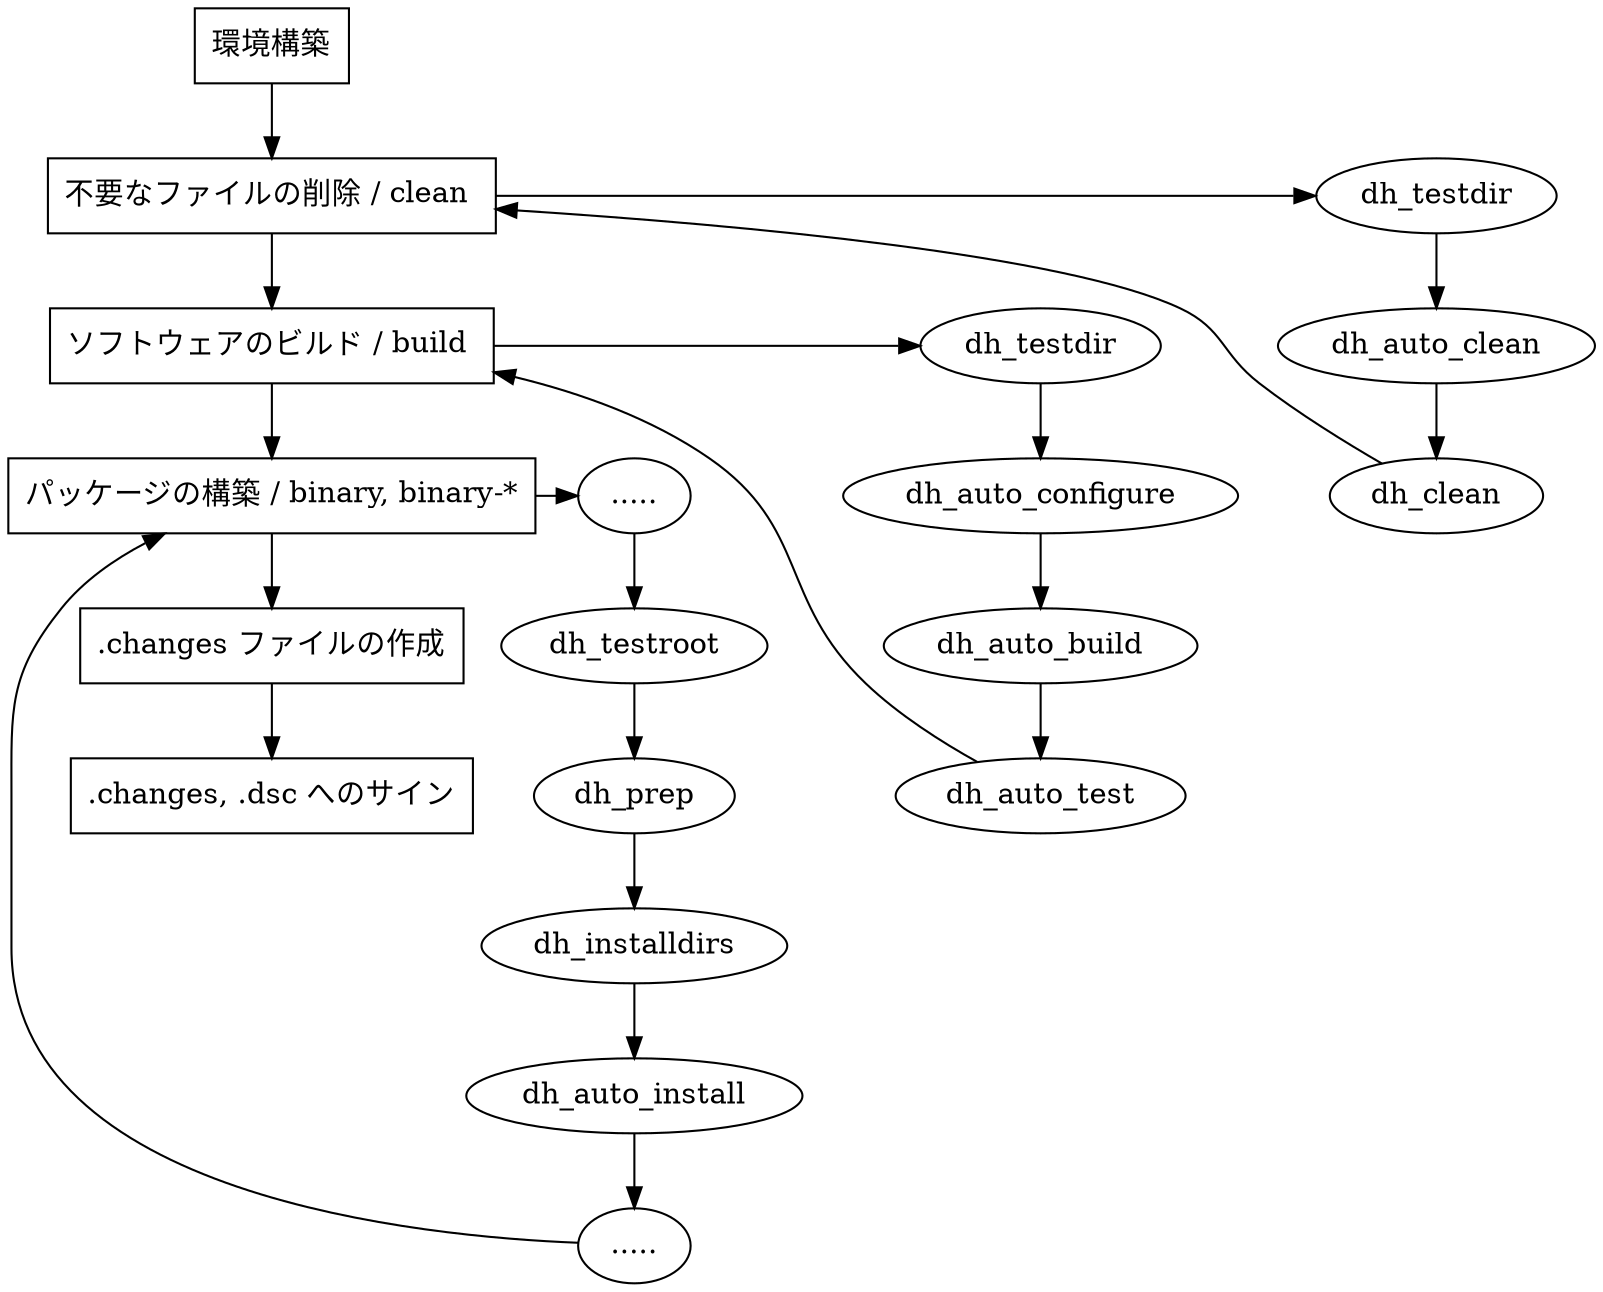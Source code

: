 // dot -Teps rules-work.dot > rules-work.eps
// dot -Tpng rules-work.dot > rules-work.png
digraph rules {
env [label="環境構築", shape=box];
clean [label="不要なファイルの削除 / clean ", shape=box, group = 1];
build [label="ソフトウェアのビルド / build ", shape=box, group = 1];
binary [label="パッケージの構築 / binary, binary-*", shape=box, group = 1];
changes [label=".changes ファイルの作成", shape=box, group = 1];
sign [label=".changes, .dsc へのサイン", shape=box, group = 1];

dh_testdir_2[label="dh_testdir", group = 2];
dh_auto_clean[group = 2];
dh_clean[group = 2];

dh_testdir_3 [label="dh_testdir", group = 3];
dh_auto_configure_3 [label="dh_auto_configure", group = 3];
dh_auto_build_3 [label="dh_auto_build", group = 3];
dh_auto_test_3 [label="dh_auto_test", group = 3];

other_h [label=".....", group = 4];
//dh_testdir_4 [label="dh_testdir", group = 4];
//dh_auto_configure_4 [label="dh_auto_configure", group = 4];
//dh_auto_build_4 [label="dh_auto_build", group = 4];
//dh_auto_test_4 [label="dh_auto_test", group = 4];
dh_testroot [group = 4];
dh_prep [group = 4];
dh_installdirs [group = 4];
dh_auto_install [group = 4];
other_t [label=".....", group = 4];

env -> clean -> build -> binary -> changes -> sign;
clean -> dh_testdir_2;
dh_testdir_2 -> dh_auto_clean -> dh_clean;
dh_clean -> clean;

build -> dh_testdir_3;
dh_testdir_3 -> dh_auto_configure_3 -> dh_auto_build_3 -> dh_auto_test_3;
dh_auto_test_3 -> build;

//binary -> dh_testdir_4;
//dh_testdir_4 -> dh_auto_configure_4 -> dh_auto_build_4 -> dh_auto_test_4 -> dh_testroot;
binary -> other_h -> dh_testroot -> dh_prep -> dh_installdirs -> dh_auto_install -> other_t;
other_t -> binary;

{rank = same; clean; dh_testdir_2};
{rank = same; build; dh_testdir_3};
{rank = same; binary; other_h};
}
